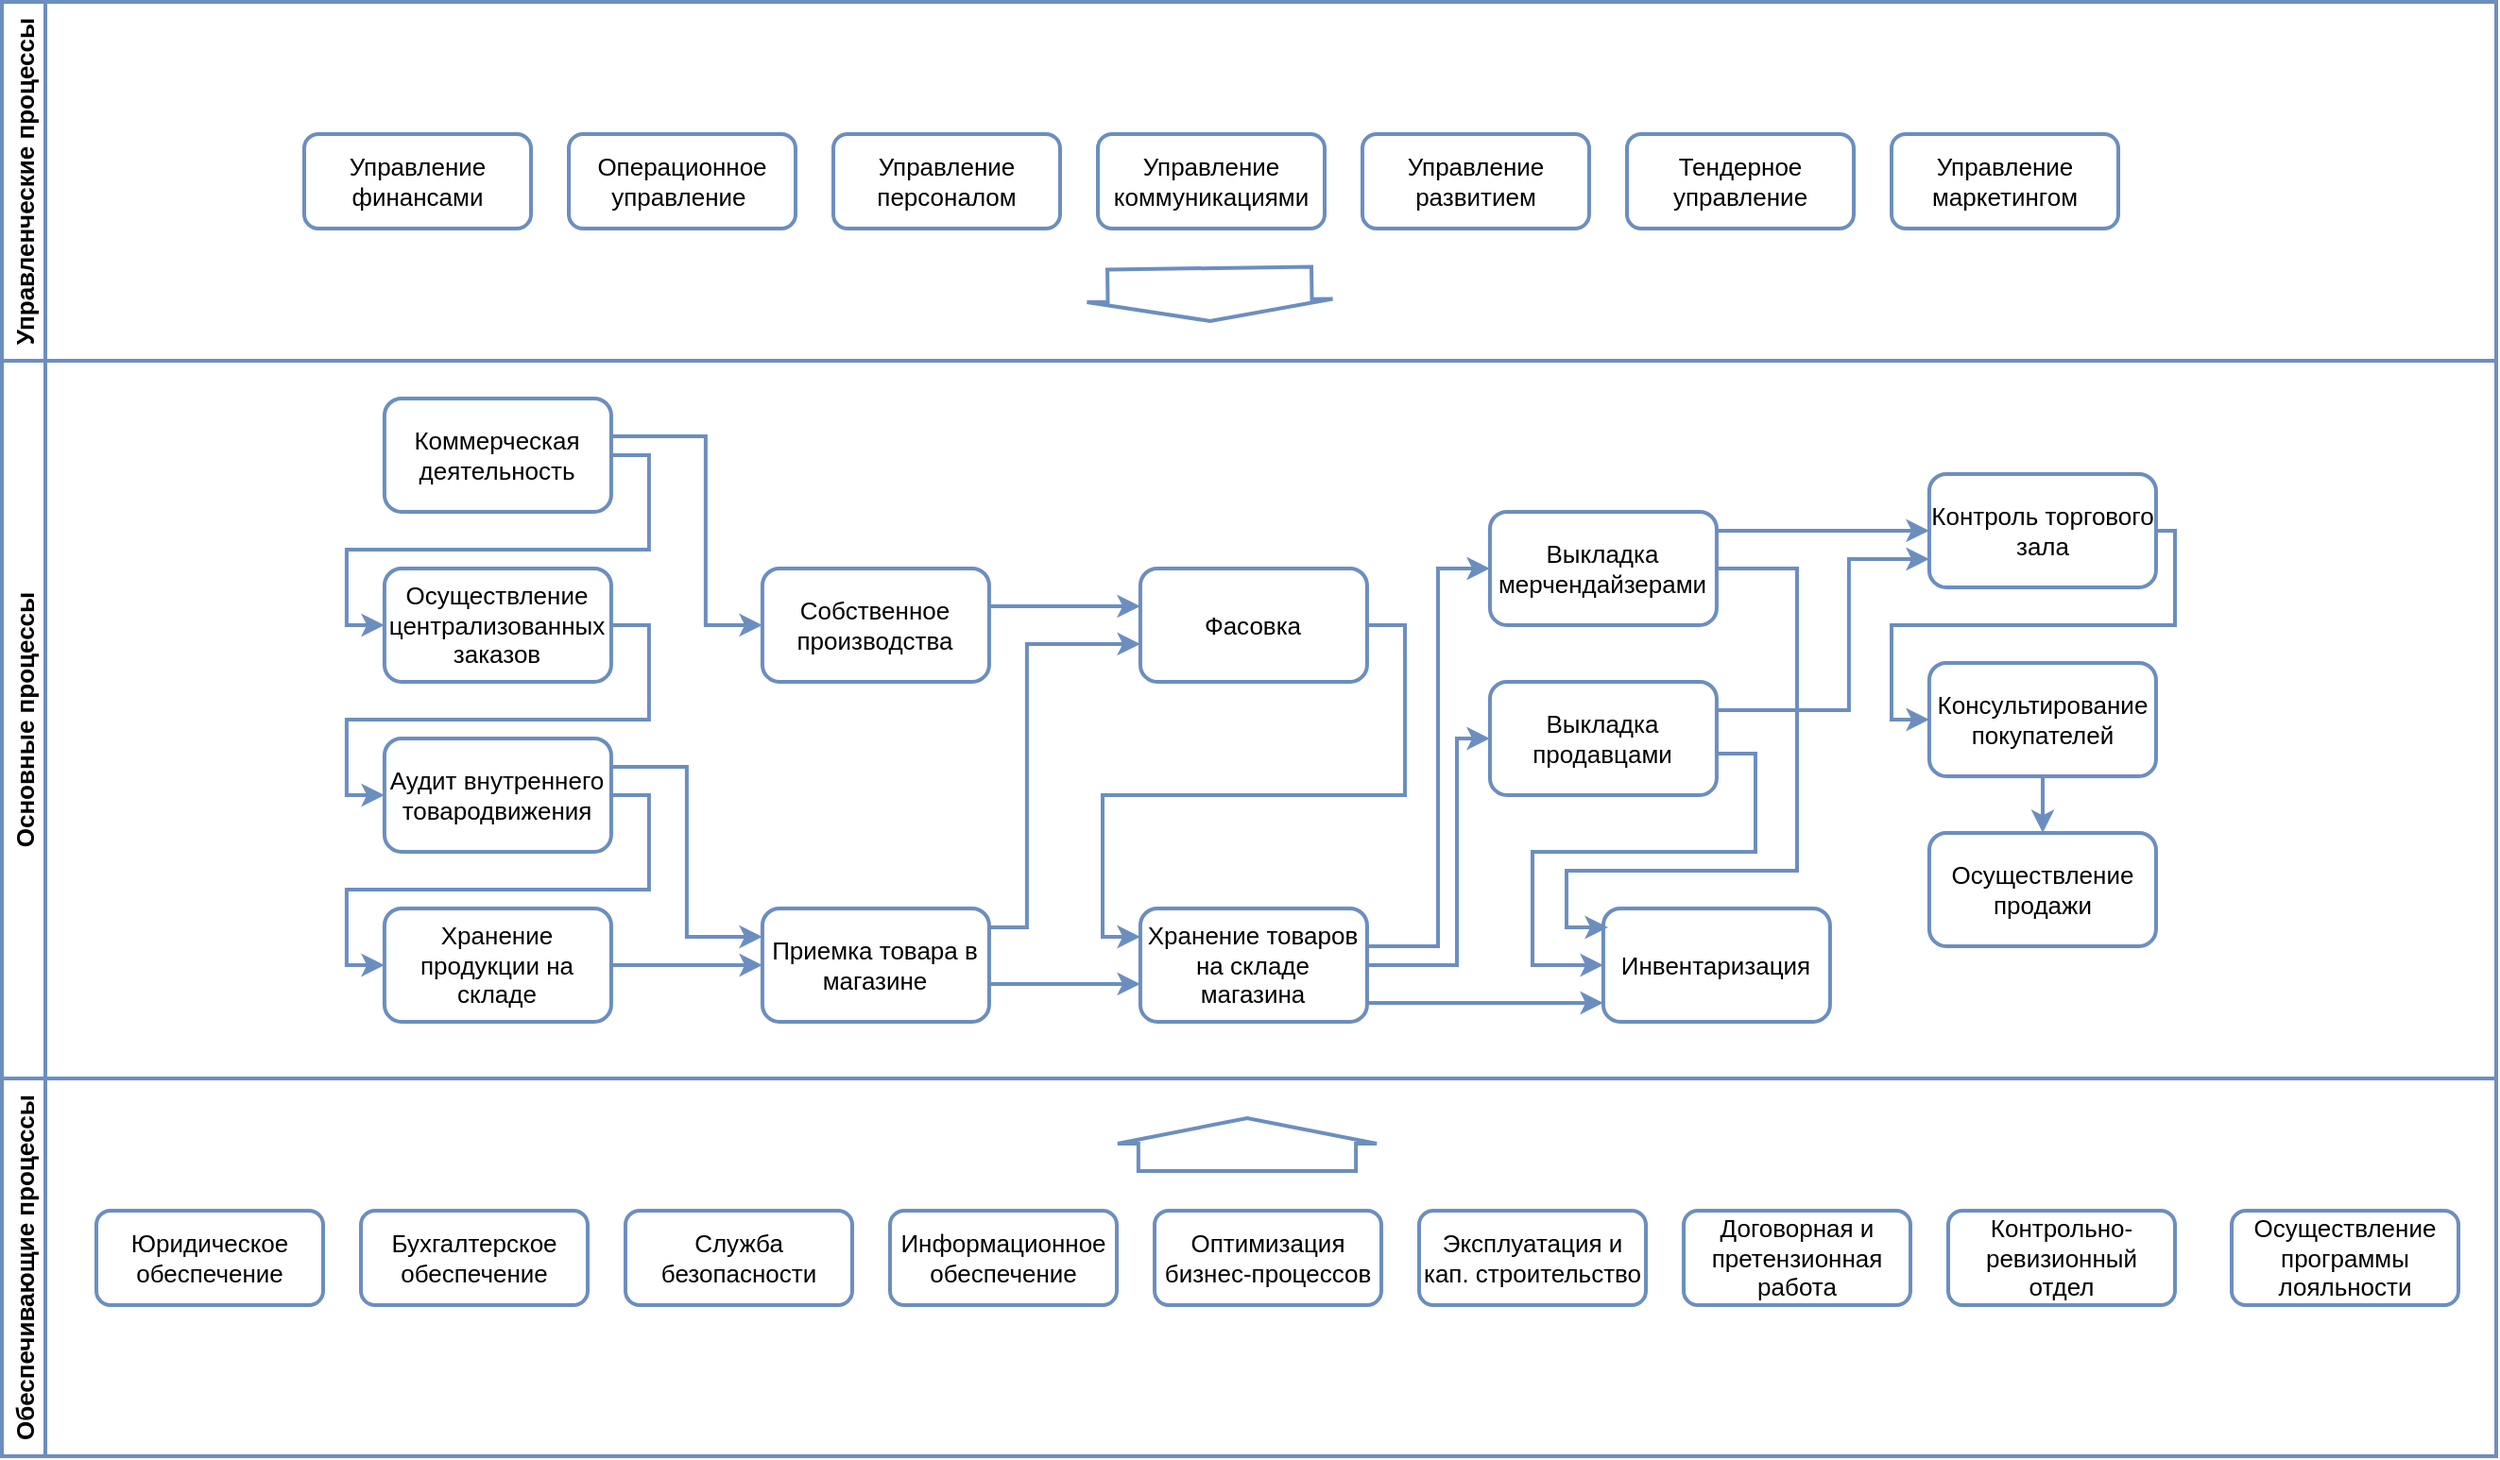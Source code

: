 <mxfile version="16.6.4" type="github">
  <diagram name="Page-1" id="0783ab3e-0a74-02c8-0abd-f7b4e66b4bec">
    <mxGraphModel dx="1182" dy="735" grid="1" gridSize="10" guides="1" tooltips="1" connect="1" arrows="1" fold="1" page="1" pageScale="1" pageWidth="850" pageHeight="1100" background="none" math="0" shadow="0">
      <root>
        <mxCell id="0" />
        <mxCell id="1" parent="0" />
        <mxCell id="Murxu_h09Z8k8i5KTdsd-1" value="Управленческие процессы" style="swimlane;horizontal=0;fontSize=13;strokeColor=#6C8EBF;strokeWidth=2;" parent="1" vertex="1">
          <mxGeometry x="70" y="70" width="1320" height="190" as="geometry" />
        </mxCell>
        <mxCell id="Murxu_h09Z8k8i5KTdsd-5" value="Управление финансами" style="rounded=1;whiteSpace=wrap;html=1;fontSize=13;strokeColor=#6C8EBF;strokeWidth=2;" parent="Murxu_h09Z8k8i5KTdsd-1" vertex="1">
          <mxGeometry x="160" y="70" width="120" height="50" as="geometry" />
        </mxCell>
        <mxCell id="Murxu_h09Z8k8i5KTdsd-6" value="Операционное управление&amp;nbsp;" style="rounded=1;whiteSpace=wrap;html=1;fontSize=13;strokeColor=#6C8EBF;strokeWidth=2;" parent="Murxu_h09Z8k8i5KTdsd-1" vertex="1">
          <mxGeometry x="300" y="70" width="120" height="50" as="geometry" />
        </mxCell>
        <mxCell id="Murxu_h09Z8k8i5KTdsd-7" value="Управление персоналом" style="rounded=1;whiteSpace=wrap;html=1;fontSize=13;strokeColor=#6C8EBF;strokeWidth=2;" parent="Murxu_h09Z8k8i5KTdsd-1" vertex="1">
          <mxGeometry x="440" y="70" width="120" height="50" as="geometry" />
        </mxCell>
        <mxCell id="Murxu_h09Z8k8i5KTdsd-8" value="Управление коммуникациями" style="rounded=1;whiteSpace=wrap;html=1;fontSize=13;strokeColor=#6C8EBF;strokeWidth=2;" parent="Murxu_h09Z8k8i5KTdsd-1" vertex="1">
          <mxGeometry x="580" y="70" width="120" height="50" as="geometry" />
        </mxCell>
        <mxCell id="Murxu_h09Z8k8i5KTdsd-9" value="Управление развитием" style="rounded=1;whiteSpace=wrap;html=1;fontSize=13;strokeColor=#6C8EBF;strokeWidth=2;" parent="Murxu_h09Z8k8i5KTdsd-1" vertex="1">
          <mxGeometry x="720" y="70" width="120" height="50" as="geometry" />
        </mxCell>
        <mxCell id="Murxu_h09Z8k8i5KTdsd-11" value="Тендерное управление" style="rounded=1;whiteSpace=wrap;html=1;fontSize=13;strokeColor=#6C8EBF;strokeWidth=2;" parent="Murxu_h09Z8k8i5KTdsd-1" vertex="1">
          <mxGeometry x="860" y="70" width="120" height="50" as="geometry" />
        </mxCell>
        <mxCell id="Murxu_h09Z8k8i5KTdsd-12" value="Управление маркетингом" style="rounded=1;whiteSpace=wrap;html=1;fontSize=13;strokeColor=#6C8EBF;strokeWidth=2;" parent="Murxu_h09Z8k8i5KTdsd-1" vertex="1">
          <mxGeometry x="1000" y="70" width="120" height="50" as="geometry" />
        </mxCell>
        <mxCell id="Murxu_h09Z8k8i5KTdsd-70" value="" style="shape=flexArrow;endArrow=classic;html=1;rounded=0;width=107;endSize=2.97;fontSize=13;strokeColor=#6C8EBF;strokeWidth=2;" parent="Murxu_h09Z8k8i5KTdsd-1" edge="1">
          <mxGeometry width="50" height="50" relative="1" as="geometry">
            <mxPoint x="639" y="140" as="sourcePoint" />
            <mxPoint x="639.41" y="170" as="targetPoint" />
          </mxGeometry>
        </mxCell>
        <mxCell id="Murxu_h09Z8k8i5KTdsd-3" value="Основные процессы" style="swimlane;horizontal=0;fontSize=13;strokeColor=#6C8EBF;strokeWidth=2;" parent="1" vertex="1">
          <mxGeometry x="70" y="260" width="1320" height="380" as="geometry" />
        </mxCell>
        <mxCell id="Murxu_h09Z8k8i5KTdsd-16" value="" style="edgeStyle=orthogonalEdgeStyle;rounded=0;orthogonalLoop=1;jettySize=auto;html=1;entryX=0;entryY=0.5;entryDx=0;entryDy=0;exitX=1;exitY=0.5;exitDx=0;exitDy=0;fontSize=13;strokeColor=#6C8EBF;strokeWidth=2;" parent="Murxu_h09Z8k8i5KTdsd-3" source="Murxu_h09Z8k8i5KTdsd-14" target="Murxu_h09Z8k8i5KTdsd-15" edge="1">
          <mxGeometry relative="1" as="geometry">
            <Array as="points">
              <mxPoint x="342.47" y="49.97" />
              <mxPoint x="342.47" y="99.97" />
              <mxPoint x="182.47" y="99.97" />
              <mxPoint x="182.47" y="139.97" />
            </Array>
          </mxGeometry>
        </mxCell>
        <mxCell id="Murxu_h09Z8k8i5KTdsd-14" value="Коммерческая деятельность" style="rounded=1;whiteSpace=wrap;html=1;fontSize=13;strokeColor=#6C8EBF;strokeWidth=2;" parent="Murxu_h09Z8k8i5KTdsd-3" vertex="1">
          <mxGeometry x="202.47" y="19.97" width="120" height="60" as="geometry" />
        </mxCell>
        <mxCell id="Murxu_h09Z8k8i5KTdsd-23" value="" style="edgeStyle=orthogonalEdgeStyle;rounded=0;orthogonalLoop=1;jettySize=auto;html=1;entryX=0;entryY=0.5;entryDx=0;entryDy=0;fontSize=13;strokeColor=#6C8EBF;strokeWidth=2;" parent="Murxu_h09Z8k8i5KTdsd-3" source="Murxu_h09Z8k8i5KTdsd-15" target="Murxu_h09Z8k8i5KTdsd-17" edge="1">
          <mxGeometry relative="1" as="geometry">
            <mxPoint x="402.47" y="139.97" as="targetPoint" />
            <Array as="points">
              <mxPoint x="342.47" y="139.97" />
              <mxPoint x="342.47" y="189.97" />
              <mxPoint x="182.47" y="189.97" />
              <mxPoint x="182.47" y="229.97" />
            </Array>
          </mxGeometry>
        </mxCell>
        <mxCell id="Murxu_h09Z8k8i5KTdsd-15" value="Осуществление централизованных заказов" style="whiteSpace=wrap;html=1;rounded=1;fontSize=13;strokeColor=#6C8EBF;strokeWidth=2;" parent="Murxu_h09Z8k8i5KTdsd-3" vertex="1">
          <mxGeometry x="202.47" y="109.97" width="120" height="60" as="geometry" />
        </mxCell>
        <mxCell id="Murxu_h09Z8k8i5KTdsd-20" value="" style="edgeStyle=orthogonalEdgeStyle;rounded=0;orthogonalLoop=1;jettySize=auto;html=1;entryX=0;entryY=0.5;entryDx=0;entryDy=0;exitX=1;exitY=0.5;exitDx=0;exitDy=0;fontSize=13;strokeColor=#6C8EBF;strokeWidth=2;" parent="Murxu_h09Z8k8i5KTdsd-3" source="Murxu_h09Z8k8i5KTdsd-17" target="Murxu_h09Z8k8i5KTdsd-19" edge="1">
          <mxGeometry relative="1" as="geometry">
            <Array as="points">
              <mxPoint x="342.47" y="229.97" />
              <mxPoint x="342.47" y="279.97" />
              <mxPoint x="182.47" y="279.97" />
              <mxPoint x="182.47" y="319.97" />
            </Array>
          </mxGeometry>
        </mxCell>
        <mxCell id="Murxu_h09Z8k8i5KTdsd-27" value="" style="edgeStyle=orthogonalEdgeStyle;rounded=0;orthogonalLoop=1;jettySize=auto;html=1;exitX=1;exitY=0.25;exitDx=0;exitDy=0;entryX=0;entryY=0.25;entryDx=0;entryDy=0;fontSize=13;strokeColor=#6C8EBF;strokeWidth=2;" parent="Murxu_h09Z8k8i5KTdsd-3" source="Murxu_h09Z8k8i5KTdsd-17" target="Murxu_h09Z8k8i5KTdsd-24" edge="1">
          <mxGeometry relative="1" as="geometry">
            <mxPoint x="402.47" y="229.97" as="targetPoint" />
            <Array as="points">
              <mxPoint x="362.47" y="214.97" />
              <mxPoint x="362.47" y="304.97" />
            </Array>
          </mxGeometry>
        </mxCell>
        <mxCell id="Murxu_h09Z8k8i5KTdsd-17" value="Аудит внутреннего товародвижения" style="whiteSpace=wrap;html=1;rounded=1;fontSize=13;strokeColor=#6C8EBF;strokeWidth=2;" parent="Murxu_h09Z8k8i5KTdsd-3" vertex="1">
          <mxGeometry x="202.47" y="199.97" width="120" height="60" as="geometry" />
        </mxCell>
        <mxCell id="Murxu_h09Z8k8i5KTdsd-25" value="" style="edgeStyle=orthogonalEdgeStyle;rounded=0;orthogonalLoop=1;jettySize=auto;html=1;fontSize=13;strokeColor=#6C8EBF;strokeWidth=2;" parent="Murxu_h09Z8k8i5KTdsd-3" source="Murxu_h09Z8k8i5KTdsd-19" target="Murxu_h09Z8k8i5KTdsd-24" edge="1">
          <mxGeometry relative="1" as="geometry" />
        </mxCell>
        <mxCell id="Murxu_h09Z8k8i5KTdsd-19" value="Хранение продукции на складе" style="whiteSpace=wrap;html=1;rounded=1;fontSize=13;strokeColor=#6C8EBF;strokeWidth=2;" parent="Murxu_h09Z8k8i5KTdsd-3" vertex="1">
          <mxGeometry x="202.47" y="289.97" width="120" height="60" as="geometry" />
        </mxCell>
        <mxCell id="Murxu_h09Z8k8i5KTdsd-24" value="Приемка товара в магазине" style="whiteSpace=wrap;html=1;rounded=1;fontSize=13;strokeColor=#6C8EBF;strokeWidth=2;" parent="Murxu_h09Z8k8i5KTdsd-3" vertex="1">
          <mxGeometry x="402.47" y="289.97" width="120" height="60" as="geometry" />
        </mxCell>
        <mxCell id="Murxu_h09Z8k8i5KTdsd-28" value="Собственное производства" style="whiteSpace=wrap;html=1;rounded=1;fontSize=13;strokeColor=#6C8EBF;strokeWidth=2;" parent="Murxu_h09Z8k8i5KTdsd-3" vertex="1">
          <mxGeometry x="402.47" y="109.97" width="120" height="60" as="geometry" />
        </mxCell>
        <mxCell id="Murxu_h09Z8k8i5KTdsd-29" value="" style="edgeStyle=orthogonalEdgeStyle;rounded=0;orthogonalLoop=1;jettySize=auto;html=1;fontSize=13;strokeColor=#6C8EBF;strokeWidth=2;" parent="Murxu_h09Z8k8i5KTdsd-3" source="Murxu_h09Z8k8i5KTdsd-14" target="Murxu_h09Z8k8i5KTdsd-28" edge="1">
          <mxGeometry relative="1" as="geometry">
            <Array as="points">
              <mxPoint x="372.47" y="39.97" />
              <mxPoint x="372.47" y="139.97" />
            </Array>
          </mxGeometry>
        </mxCell>
        <mxCell id="Murxu_h09Z8k8i5KTdsd-30" value="Фасовка" style="whiteSpace=wrap;html=1;rounded=1;fontSize=13;strokeColor=#6C8EBF;strokeWidth=2;" parent="Murxu_h09Z8k8i5KTdsd-3" vertex="1">
          <mxGeometry x="602.47" y="109.97" width="120" height="60" as="geometry" />
        </mxCell>
        <mxCell id="Murxu_h09Z8k8i5KTdsd-31" value="" style="edgeStyle=orthogonalEdgeStyle;rounded=0;orthogonalLoop=1;jettySize=auto;html=1;fontSize=13;strokeColor=#6C8EBF;strokeWidth=2;" parent="Murxu_h09Z8k8i5KTdsd-3" source="Murxu_h09Z8k8i5KTdsd-28" target="Murxu_h09Z8k8i5KTdsd-30" edge="1">
          <mxGeometry relative="1" as="geometry">
            <Array as="points">
              <mxPoint x="562.47" y="129.97" />
              <mxPoint x="562.47" y="129.97" />
            </Array>
          </mxGeometry>
        </mxCell>
        <mxCell id="Murxu_h09Z8k8i5KTdsd-33" value="" style="edgeStyle=orthogonalEdgeStyle;rounded=0;orthogonalLoop=1;jettySize=auto;html=1;fontSize=13;strokeColor=#6C8EBF;strokeWidth=2;" parent="Murxu_h09Z8k8i5KTdsd-3" source="Murxu_h09Z8k8i5KTdsd-24" edge="1">
          <mxGeometry relative="1" as="geometry">
            <mxPoint x="602.47" y="149.97" as="targetPoint" />
            <Array as="points">
              <mxPoint x="542.47" y="299.97" />
              <mxPoint x="542.47" y="149.97" />
              <mxPoint x="602.47" y="149.97" />
            </Array>
          </mxGeometry>
        </mxCell>
        <mxCell id="Murxu_h09Z8k8i5KTdsd-38" value="Инвентаризация" style="whiteSpace=wrap;html=1;rounded=1;fontSize=13;strokeColor=#6C8EBF;strokeWidth=2;" parent="Murxu_h09Z8k8i5KTdsd-3" vertex="1">
          <mxGeometry x="847.47" y="289.97" width="120" height="60" as="geometry" />
        </mxCell>
        <mxCell id="Murxu_h09Z8k8i5KTdsd-53" value="" style="edgeStyle=orthogonalEdgeStyle;rounded=0;orthogonalLoop=1;jettySize=auto;html=1;exitX=1;exitY=0.25;exitDx=0;exitDy=0;entryX=0;entryY=0.75;entryDx=0;entryDy=0;fontSize=13;strokeColor=#6C8EBF;strokeWidth=2;" parent="Murxu_h09Z8k8i5KTdsd-3" source="Murxu_h09Z8k8i5KTdsd-40" target="Murxu_h09Z8k8i5KTdsd-50" edge="1">
          <mxGeometry relative="1" as="geometry">
            <mxPoint x="987.47" y="199.97" as="targetPoint" />
            <Array as="points">
              <mxPoint x="977.47" y="184.97" />
              <mxPoint x="977.47" y="104.97" />
            </Array>
          </mxGeometry>
        </mxCell>
        <mxCell id="Murxu_h09Z8k8i5KTdsd-40" value="Выкладка продавцами" style="whiteSpace=wrap;html=1;rounded=1;fontSize=13;strokeColor=#6C8EBF;strokeWidth=2;" parent="Murxu_h09Z8k8i5KTdsd-3" vertex="1">
          <mxGeometry x="787.47" y="169.97" width="120" height="60" as="geometry" />
        </mxCell>
        <mxCell id="Murxu_h09Z8k8i5KTdsd-42" value="Выкладка мерчендайзерами" style="whiteSpace=wrap;html=1;rounded=1;fontSize=13;strokeColor=#6C8EBF;strokeWidth=2;" parent="Murxu_h09Z8k8i5KTdsd-3" vertex="1">
          <mxGeometry x="787.47" y="79.97" width="120" height="60" as="geometry" />
        </mxCell>
        <mxCell id="Murxu_h09Z8k8i5KTdsd-50" value="Контроль торгового зала" style="whiteSpace=wrap;html=1;rounded=1;fontSize=13;strokeColor=#6C8EBF;strokeWidth=2;" parent="Murxu_h09Z8k8i5KTdsd-3" vertex="1">
          <mxGeometry x="1019.97" y="59.97" width="120" height="60" as="geometry" />
        </mxCell>
        <mxCell id="Murxu_h09Z8k8i5KTdsd-51" value="" style="edgeStyle=orthogonalEdgeStyle;rounded=0;orthogonalLoop=1;jettySize=auto;html=1;fontSize=13;strokeColor=#6C8EBF;strokeWidth=2;" parent="Murxu_h09Z8k8i5KTdsd-3" source="Murxu_h09Z8k8i5KTdsd-42" target="Murxu_h09Z8k8i5KTdsd-50" edge="1">
          <mxGeometry relative="1" as="geometry">
            <Array as="points">
              <mxPoint x="927.47" y="89.97" />
              <mxPoint x="927.47" y="89.97" />
            </Array>
          </mxGeometry>
        </mxCell>
        <mxCell id="Murxu_h09Z8k8i5KTdsd-54" value="Консультирование покупателей" style="whiteSpace=wrap;html=1;rounded=1;fontSize=13;strokeColor=#6C8EBF;strokeWidth=2;" parent="Murxu_h09Z8k8i5KTdsd-3" vertex="1">
          <mxGeometry x="1019.97" y="159.97" width="120" height="60" as="geometry" />
        </mxCell>
        <mxCell id="Murxu_h09Z8k8i5KTdsd-55" value="" style="edgeStyle=orthogonalEdgeStyle;rounded=0;orthogonalLoop=1;jettySize=auto;html=1;exitX=1;exitY=0.5;exitDx=0;exitDy=0;entryX=0;entryY=0.5;entryDx=0;entryDy=0;fontSize=13;strokeColor=#6C8EBF;strokeWidth=2;" parent="Murxu_h09Z8k8i5KTdsd-3" source="Murxu_h09Z8k8i5KTdsd-50" target="Murxu_h09Z8k8i5KTdsd-54" edge="1">
          <mxGeometry relative="1" as="geometry">
            <Array as="points">
              <mxPoint x="1150" y="90" />
              <mxPoint x="1150" y="140" />
              <mxPoint x="1000" y="140" />
              <mxPoint x="1000" y="190" />
            </Array>
          </mxGeometry>
        </mxCell>
        <mxCell id="Murxu_h09Z8k8i5KTdsd-56" value="Осуществление продажи" style="whiteSpace=wrap;html=1;rounded=1;fontSize=13;strokeColor=#6C8EBF;strokeWidth=2;" parent="Murxu_h09Z8k8i5KTdsd-3" vertex="1">
          <mxGeometry x="1019.97" y="249.97" width="120" height="60" as="geometry" />
        </mxCell>
        <mxCell id="Murxu_h09Z8k8i5KTdsd-57" value="" style="edgeStyle=orthogonalEdgeStyle;rounded=0;orthogonalLoop=1;jettySize=auto;html=1;fontSize=13;strokeColor=#6C8EBF;strokeWidth=2;" parent="Murxu_h09Z8k8i5KTdsd-3" source="Murxu_h09Z8k8i5KTdsd-54" target="Murxu_h09Z8k8i5KTdsd-56" edge="1">
          <mxGeometry relative="1" as="geometry" />
        </mxCell>
        <mxCell id="NbFWIyVqOID91Q-KPp5X-5" value="" style="edgeStyle=orthogonalEdgeStyle;rounded=0;orthogonalLoop=1;jettySize=auto;html=1;strokeColor=#6C8EBF;strokeWidth=2;exitX=1;exitY=0.5;exitDx=0;exitDy=0;" edge="1" parent="Murxu_h09Z8k8i5KTdsd-3" source="Murxu_h09Z8k8i5KTdsd-42">
          <mxGeometry relative="1" as="geometry">
            <mxPoint x="850" y="300" as="targetPoint" />
            <Array as="points">
              <mxPoint x="950" y="110" />
              <mxPoint x="950" y="270" />
              <mxPoint x="828" y="270" />
              <mxPoint x="828" y="300" />
              <mxPoint x="848" y="300" />
            </Array>
          </mxGeometry>
        </mxCell>
        <mxCell id="NbFWIyVqOID91Q-KPp5X-7" value="" style="edgeStyle=orthogonalEdgeStyle;rounded=0;orthogonalLoop=1;jettySize=auto;html=1;strokeColor=#6C8EBF;strokeWidth=2;entryX=0;entryY=0.5;entryDx=0;entryDy=0;exitX=1.004;exitY=0.634;exitDx=0;exitDy=0;exitPerimeter=0;" edge="1" parent="Murxu_h09Z8k8i5KTdsd-3" source="Murxu_h09Z8k8i5KTdsd-40" target="Murxu_h09Z8k8i5KTdsd-38">
          <mxGeometry relative="1" as="geometry">
            <mxPoint x="987.47" y="199.97" as="targetPoint" />
            <Array as="points">
              <mxPoint x="928" y="208" />
              <mxPoint x="928" y="260" />
              <mxPoint x="810" y="260" />
              <mxPoint x="810" y="320" />
            </Array>
          </mxGeometry>
        </mxCell>
        <mxCell id="Murxu_h09Z8k8i5KTdsd-39" value="" style="edgeStyle=orthogonalEdgeStyle;rounded=0;orthogonalLoop=1;jettySize=auto;html=1;fontSize=13;strokeColor=#6C8EBF;strokeWidth=2;" parent="1" source="Murxu_h09Z8k8i5KTdsd-34" target="Murxu_h09Z8k8i5KTdsd-38" edge="1">
          <mxGeometry relative="1" as="geometry">
            <Array as="points">
              <mxPoint x="870" y="600" />
              <mxPoint x="870" y="600" />
            </Array>
          </mxGeometry>
        </mxCell>
        <mxCell id="Murxu_h09Z8k8i5KTdsd-41" value="" style="edgeStyle=orthogonalEdgeStyle;rounded=0;orthogonalLoop=1;jettySize=auto;html=1;fontSize=13;strokeColor=#6C8EBF;strokeWidth=2;" parent="1" source="Murxu_h09Z8k8i5KTdsd-34" target="Murxu_h09Z8k8i5KTdsd-40" edge="1">
          <mxGeometry relative="1" as="geometry">
            <Array as="points">
              <mxPoint x="840" y="580" />
              <mxPoint x="840" y="460" />
            </Array>
          </mxGeometry>
        </mxCell>
        <mxCell id="Murxu_h09Z8k8i5KTdsd-43" value="" style="edgeStyle=orthogonalEdgeStyle;rounded=0;orthogonalLoop=1;jettySize=auto;html=1;fontSize=13;strokeColor=#6C8EBF;strokeWidth=2;" parent="1" source="Murxu_h09Z8k8i5KTdsd-34" target="Murxu_h09Z8k8i5KTdsd-42" edge="1">
          <mxGeometry relative="1" as="geometry">
            <Array as="points">
              <mxPoint x="830" y="570" />
              <mxPoint x="830" y="370" />
            </Array>
          </mxGeometry>
        </mxCell>
        <mxCell id="Murxu_h09Z8k8i5KTdsd-34" value="Хранение товаров на складе магазина" style="whiteSpace=wrap;html=1;rounded=1;fontSize=13;strokeColor=#6C8EBF;strokeWidth=2;" parent="1" vertex="1">
          <mxGeometry x="672.47" y="549.97" width="120" height="60" as="geometry" />
        </mxCell>
        <mxCell id="Murxu_h09Z8k8i5KTdsd-35" value="" style="edgeStyle=orthogonalEdgeStyle;rounded=0;orthogonalLoop=1;jettySize=auto;html=1;fontSize=13;strokeColor=#6C8EBF;strokeWidth=2;" parent="1" source="Murxu_h09Z8k8i5KTdsd-24" target="Murxu_h09Z8k8i5KTdsd-34" edge="1">
          <mxGeometry relative="1" as="geometry">
            <Array as="points">
              <mxPoint x="622.47" y="589.97" />
              <mxPoint x="622.47" y="589.97" />
            </Array>
          </mxGeometry>
        </mxCell>
        <mxCell id="Murxu_h09Z8k8i5KTdsd-60" value="Обеспечивающие процессы" style="swimlane;horizontal=0;fontSize=13;strokeColor=#6C8EBF;strokeWidth=2;" parent="1" vertex="1">
          <mxGeometry x="70" y="640" width="1320" height="200" as="geometry" />
        </mxCell>
        <mxCell id="Murxu_h09Z8k8i5KTdsd-61" value="Юридическое обеспечение" style="rounded=1;whiteSpace=wrap;html=1;fontSize=13;strokeColor=#6C8EBF;strokeWidth=2;" parent="Murxu_h09Z8k8i5KTdsd-60" vertex="1">
          <mxGeometry x="50" y="70" width="120" height="50" as="geometry" />
        </mxCell>
        <mxCell id="Murxu_h09Z8k8i5KTdsd-62" value="Бухгалтерское обеспечение" style="rounded=1;whiteSpace=wrap;html=1;fontSize=13;strokeColor=#6C8EBF;strokeWidth=2;" parent="Murxu_h09Z8k8i5KTdsd-60" vertex="1">
          <mxGeometry x="190" y="70" width="120" height="50" as="geometry" />
        </mxCell>
        <mxCell id="Murxu_h09Z8k8i5KTdsd-63" value="Служба безопасности" style="rounded=1;whiteSpace=wrap;html=1;fontSize=13;strokeColor=#6C8EBF;strokeWidth=2;" parent="Murxu_h09Z8k8i5KTdsd-60" vertex="1">
          <mxGeometry x="330" y="70" width="120" height="50" as="geometry" />
        </mxCell>
        <mxCell id="Murxu_h09Z8k8i5KTdsd-64" value="Информационное обеспечение" style="rounded=1;whiteSpace=wrap;html=1;fontSize=13;strokeColor=#6C8EBF;strokeWidth=2;" parent="Murxu_h09Z8k8i5KTdsd-60" vertex="1">
          <mxGeometry x="470" y="70" width="120" height="50" as="geometry" />
        </mxCell>
        <mxCell id="Murxu_h09Z8k8i5KTdsd-65" value="Оптимизация бизнес-процессов" style="rounded=1;whiteSpace=wrap;html=1;fontSize=13;strokeColor=#6C8EBF;strokeWidth=2;" parent="Murxu_h09Z8k8i5KTdsd-60" vertex="1">
          <mxGeometry x="610" y="70" width="120" height="50" as="geometry" />
        </mxCell>
        <mxCell id="Murxu_h09Z8k8i5KTdsd-66" value="Эксплуатация и кап. строительство" style="rounded=1;whiteSpace=wrap;html=1;fontSize=13;strokeColor=#6C8EBF;strokeWidth=2;" parent="Murxu_h09Z8k8i5KTdsd-60" vertex="1">
          <mxGeometry x="750" y="70" width="120" height="50" as="geometry" />
        </mxCell>
        <mxCell id="Murxu_h09Z8k8i5KTdsd-67" value="Договорная и претензионная работа" style="rounded=1;whiteSpace=wrap;html=1;fontSize=13;strokeColor=#6C8EBF;strokeWidth=2;" parent="Murxu_h09Z8k8i5KTdsd-60" vertex="1">
          <mxGeometry x="890" y="70" width="120" height="50" as="geometry" />
        </mxCell>
        <mxCell id="Murxu_h09Z8k8i5KTdsd-68" value="Контрольно-ревизионный отдел" style="rounded=1;whiteSpace=wrap;html=1;fontSize=13;strokeColor=#6C8EBF;strokeWidth=2;" parent="Murxu_h09Z8k8i5KTdsd-60" vertex="1">
          <mxGeometry x="1030" y="70" width="120" height="50" as="geometry" />
        </mxCell>
        <mxCell id="Murxu_h09Z8k8i5KTdsd-69" value="Осуществление программы лояльности" style="rounded=1;whiteSpace=wrap;html=1;fontSize=13;strokeColor=#6C8EBF;strokeWidth=2;" parent="Murxu_h09Z8k8i5KTdsd-60" vertex="1">
          <mxGeometry x="1180" y="70" width="120" height="50" as="geometry" />
        </mxCell>
        <mxCell id="Murxu_h09Z8k8i5KTdsd-73" value="" style="shape=flexArrow;endArrow=classic;html=1;rounded=0;fontSize=13;strokeColor=#6C8EBF;width=114.118;endSize=3.824;strokeWidth=2;" parent="Murxu_h09Z8k8i5KTdsd-60" edge="1">
          <mxGeometry width="50" height="50" relative="1" as="geometry">
            <mxPoint x="659" y="50" as="sourcePoint" />
            <mxPoint x="659" y="20" as="targetPoint" />
          </mxGeometry>
        </mxCell>
        <mxCell id="NbFWIyVqOID91Q-KPp5X-3" value="" style="edgeStyle=orthogonalEdgeStyle;rounded=0;orthogonalLoop=1;jettySize=auto;html=1;strokeColor=#6C8EBF;strokeWidth=2;entryX=0;entryY=0.25;entryDx=0;entryDy=0;exitX=1;exitY=0.5;exitDx=0;exitDy=0;" edge="1" parent="1" source="Murxu_h09Z8k8i5KTdsd-30" target="Murxu_h09Z8k8i5KTdsd-34">
          <mxGeometry relative="1" as="geometry" />
        </mxCell>
      </root>
    </mxGraphModel>
  </diagram>
</mxfile>
